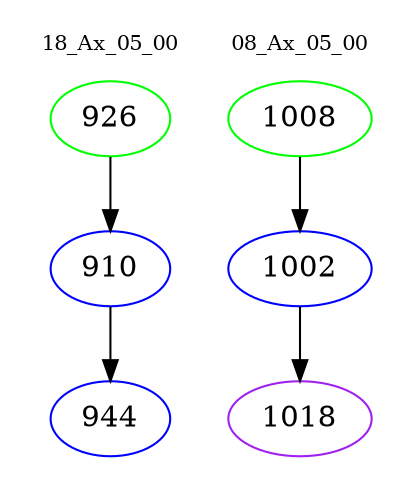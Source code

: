digraph{
subgraph cluster_0 {
color = white
label = "18_Ax_05_00";
fontsize=10;
T0_926 [label="926", color="green"]
T0_926 -> T0_910 [color="black"]
T0_910 [label="910", color="blue"]
T0_910 -> T0_944 [color="black"]
T0_944 [label="944", color="blue"]
}
subgraph cluster_1 {
color = white
label = "08_Ax_05_00";
fontsize=10;
T1_1008 [label="1008", color="green"]
T1_1008 -> T1_1002 [color="black"]
T1_1002 [label="1002", color="blue"]
T1_1002 -> T1_1018 [color="black"]
T1_1018 [label="1018", color="purple"]
}
}

